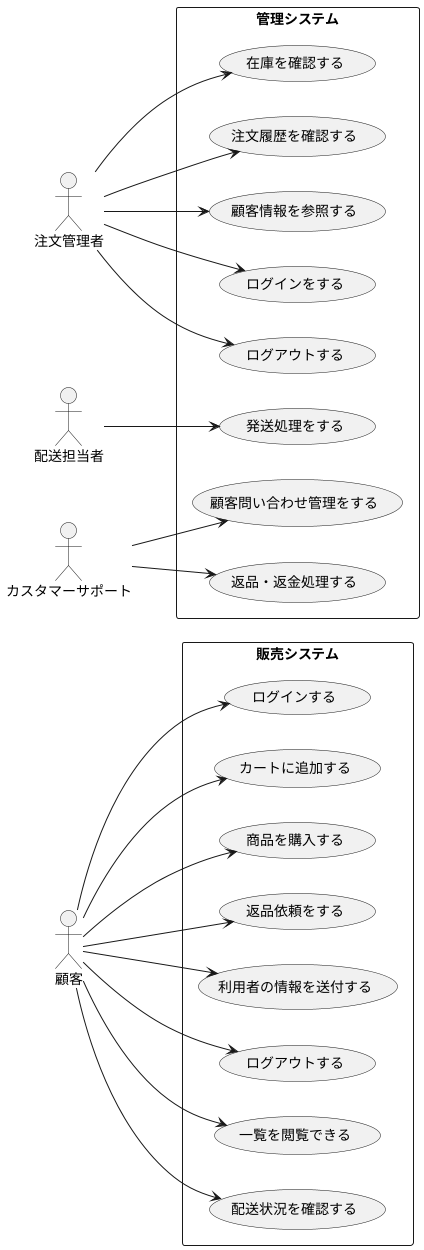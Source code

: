 @startuml BBショップユースケース図 
left to right direction 
actor 顧客 as U 
actor 注文管理者 as M 
actor 配送担当者 as D
actor カスタマーサポート as C


rectangle 販売システム {  
  usecase "ログインする" as UC1   
  usecase "カートに追加する" as UC2   
  usecase "商品を購入する" as UC3   
  usecase "返品依頼をする" as UC4   
  usecase "利用者の情報を送付する" as UC5   
  usecase "ログアウトする" as UC6
  usecase "一覧を閲覧できる" as UC13
  usecase "配送状況を確認する" as UC15

}  

rectangle  管理システム{ 
  usecase "ログインをする" as UC7
  usecase "ログアウトする" as UC11
  usecase "在庫を確認する" as UC20
  usecase "返品・返金処理する" as UC21
  usecase "顧客問い合わせ管理をする" as UC16
  usecase "注文履歴を確認する" as UC17
  usecase "顧客情報を参照する" as UC18
  usecase "発送処理をする" as UC19

}  


U --> UC1 
U --> UC2 
U --> UC3 
U --> UC4 
U --> UC5 
U --> UC6 
U --> UC13
U --> UC15 

M --> UC7 
M --> UC11
M --> UC17
M --> UC18
M --> UC20

D --> UC19

C --> UC16
C --> UC21


@enduml
 